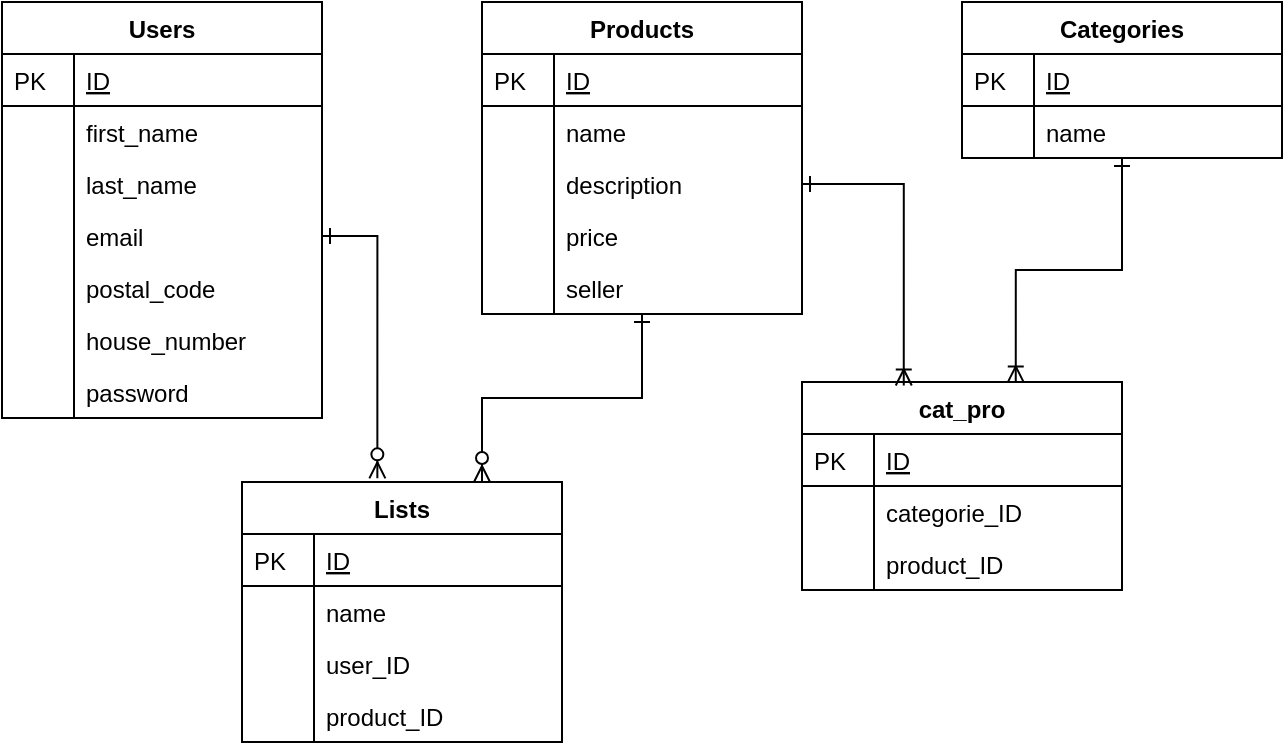 <mxfile version="13.0.1" type="device"><diagram id="C5RBs43oDa-KdzZeNtuy" name="Page-1"><mxGraphModel dx="1422" dy="762" grid="1" gridSize="10" guides="1" tooltips="1" connect="1" arrows="1" fold="1" page="1" pageScale="1" pageWidth="827" pageHeight="1169" math="0" shadow="0"><root><mxCell id="WIyWlLk6GJQsqaUBKTNV-0"/><mxCell id="WIyWlLk6GJQsqaUBKTNV-1" parent="WIyWlLk6GJQsqaUBKTNV-0"/><mxCell id="zkfFHV4jXpPFQw0GAbJ--51" value="Users" style="swimlane;fontStyle=1;childLayout=stackLayout;horizontal=1;startSize=26;horizontalStack=0;resizeParent=1;resizeLast=0;collapsible=1;marginBottom=0;rounded=0;shadow=0;strokeWidth=1;" parent="WIyWlLk6GJQsqaUBKTNV-1" vertex="1"><mxGeometry x="160" y="120" width="160" height="208" as="geometry"><mxRectangle x="20" y="80" width="160" height="26" as="alternateBounds"/></mxGeometry></mxCell><mxCell id="zkfFHV4jXpPFQw0GAbJ--52" value="ID" style="shape=partialRectangle;top=0;left=0;right=0;bottom=1;align=left;verticalAlign=top;fillColor=none;spacingLeft=40;spacingRight=4;overflow=hidden;rotatable=0;points=[[0,0.5],[1,0.5]];portConstraint=eastwest;dropTarget=0;rounded=0;shadow=0;strokeWidth=1;fontStyle=4" parent="zkfFHV4jXpPFQw0GAbJ--51" vertex="1"><mxGeometry y="26" width="160" height="26" as="geometry"/></mxCell><mxCell id="zkfFHV4jXpPFQw0GAbJ--53" value="PK" style="shape=partialRectangle;top=0;left=0;bottom=0;fillColor=none;align=left;verticalAlign=top;spacingLeft=4;spacingRight=4;overflow=hidden;rotatable=0;points=[];portConstraint=eastwest;part=1;" parent="zkfFHV4jXpPFQw0GAbJ--52" vertex="1" connectable="0"><mxGeometry width="36" height="26" as="geometry"/></mxCell><mxCell id="zkfFHV4jXpPFQw0GAbJ--54" value="first_name" style="shape=partialRectangle;top=0;left=0;right=0;bottom=0;align=left;verticalAlign=top;fillColor=none;spacingLeft=40;spacingRight=4;overflow=hidden;rotatable=0;points=[[0,0.5],[1,0.5]];portConstraint=eastwest;dropTarget=0;rounded=0;shadow=0;strokeWidth=1;" parent="zkfFHV4jXpPFQw0GAbJ--51" vertex="1"><mxGeometry y="52" width="160" height="26" as="geometry"/></mxCell><mxCell id="zkfFHV4jXpPFQw0GAbJ--55" value="" style="shape=partialRectangle;top=0;left=0;bottom=0;fillColor=none;align=left;verticalAlign=top;spacingLeft=4;spacingRight=4;overflow=hidden;rotatable=0;points=[];portConstraint=eastwest;part=1;" parent="zkfFHV4jXpPFQw0GAbJ--54" vertex="1" connectable="0"><mxGeometry width="36" height="26" as="geometry"/></mxCell><mxCell id="PImLi_-ARr-HvCByLq_J-0" value="last_name" style="shape=partialRectangle;top=0;left=0;right=0;bottom=0;align=left;verticalAlign=top;fillColor=none;spacingLeft=40;spacingRight=4;overflow=hidden;rotatable=0;points=[[0,0.5],[1,0.5]];portConstraint=eastwest;dropTarget=0;rounded=0;shadow=0;strokeWidth=1;" parent="zkfFHV4jXpPFQw0GAbJ--51" vertex="1"><mxGeometry y="78" width="160" height="26" as="geometry"/></mxCell><mxCell id="PImLi_-ARr-HvCByLq_J-1" value="" style="shape=partialRectangle;top=0;left=0;bottom=0;fillColor=none;align=left;verticalAlign=top;spacingLeft=4;spacingRight=4;overflow=hidden;rotatable=0;points=[];portConstraint=eastwest;part=1;" parent="PImLi_-ARr-HvCByLq_J-0" vertex="1" connectable="0"><mxGeometry width="36" height="26" as="geometry"/></mxCell><mxCell id="PImLi_-ARr-HvCByLq_J-2" value="email" style="shape=partialRectangle;top=0;left=0;right=0;bottom=0;align=left;verticalAlign=top;fillColor=none;spacingLeft=40;spacingRight=4;overflow=hidden;rotatable=0;points=[[0,0.5],[1,0.5]];portConstraint=eastwest;dropTarget=0;rounded=0;shadow=0;strokeWidth=1;" parent="zkfFHV4jXpPFQw0GAbJ--51" vertex="1"><mxGeometry y="104" width="160" height="26" as="geometry"/></mxCell><mxCell id="PImLi_-ARr-HvCByLq_J-3" value="" style="shape=partialRectangle;top=0;left=0;bottom=0;fillColor=none;align=left;verticalAlign=top;spacingLeft=4;spacingRight=4;overflow=hidden;rotatable=0;points=[];portConstraint=eastwest;part=1;" parent="PImLi_-ARr-HvCByLq_J-2" vertex="1" connectable="0"><mxGeometry width="36" height="26" as="geometry"/></mxCell><mxCell id="PImLi_-ARr-HvCByLq_J-4" value="postal_code" style="shape=partialRectangle;top=0;left=0;right=0;bottom=0;align=left;verticalAlign=top;fillColor=none;spacingLeft=40;spacingRight=4;overflow=hidden;rotatable=0;points=[[0,0.5],[1,0.5]];portConstraint=eastwest;dropTarget=0;rounded=0;shadow=0;strokeWidth=1;" parent="zkfFHV4jXpPFQw0GAbJ--51" vertex="1"><mxGeometry y="130" width="160" height="26" as="geometry"/></mxCell><mxCell id="PImLi_-ARr-HvCByLq_J-5" value="" style="shape=partialRectangle;top=0;left=0;bottom=0;fillColor=none;align=left;verticalAlign=top;spacingLeft=4;spacingRight=4;overflow=hidden;rotatable=0;points=[];portConstraint=eastwest;part=1;" parent="PImLi_-ARr-HvCByLq_J-4" vertex="1" connectable="0"><mxGeometry width="36" height="26" as="geometry"/></mxCell><mxCell id="PImLi_-ARr-HvCByLq_J-10" value="house_number" style="shape=partialRectangle;top=0;left=0;right=0;bottom=0;align=left;verticalAlign=top;fillColor=none;spacingLeft=40;spacingRight=4;overflow=hidden;rotatable=0;points=[[0,0.5],[1,0.5]];portConstraint=eastwest;dropTarget=0;rounded=0;shadow=0;strokeWidth=1;" parent="zkfFHV4jXpPFQw0GAbJ--51" vertex="1"><mxGeometry y="156" width="160" height="26" as="geometry"/></mxCell><mxCell id="PImLi_-ARr-HvCByLq_J-11" value="" style="shape=partialRectangle;top=0;left=0;bottom=0;fillColor=none;align=left;verticalAlign=top;spacingLeft=4;spacingRight=4;overflow=hidden;rotatable=0;points=[];portConstraint=eastwest;part=1;" parent="PImLi_-ARr-HvCByLq_J-10" vertex="1" connectable="0"><mxGeometry width="36" height="26" as="geometry"/></mxCell><mxCell id="PImLi_-ARr-HvCByLq_J-6" value="password" style="shape=partialRectangle;top=0;left=0;right=0;bottom=0;align=left;verticalAlign=top;fillColor=none;spacingLeft=40;spacingRight=4;overflow=hidden;rotatable=0;points=[[0,0.5],[1,0.5]];portConstraint=eastwest;dropTarget=0;rounded=0;shadow=0;strokeWidth=1;" parent="zkfFHV4jXpPFQw0GAbJ--51" vertex="1"><mxGeometry y="182" width="160" height="26" as="geometry"/></mxCell><mxCell id="PImLi_-ARr-HvCByLq_J-7" value="" style="shape=partialRectangle;top=0;left=0;bottom=0;fillColor=none;align=left;verticalAlign=top;spacingLeft=4;spacingRight=4;overflow=hidden;rotatable=0;points=[];portConstraint=eastwest;part=1;" parent="PImLi_-ARr-HvCByLq_J-6" vertex="1" connectable="0"><mxGeometry width="36" height="26" as="geometry"/></mxCell><mxCell id="PImLi_-ARr-HvCByLq_J-65" style="edgeStyle=orthogonalEdgeStyle;rounded=0;orthogonalLoop=1;jettySize=auto;html=1;entryX=0.75;entryY=0;entryDx=0;entryDy=0;startArrow=ERone;startFill=0;endArrow=ERzeroToMany;endFill=1;" parent="WIyWlLk6GJQsqaUBKTNV-1" source="PImLi_-ARr-HvCByLq_J-12" target="PImLi_-ARr-HvCByLq_J-52" edge="1"><mxGeometry relative="1" as="geometry"/></mxCell><mxCell id="PImLi_-ARr-HvCByLq_J-12" value="Products" style="swimlane;fontStyle=1;childLayout=stackLayout;horizontal=1;startSize=26;horizontalStack=0;resizeParent=1;resizeLast=0;collapsible=1;marginBottom=0;rounded=0;shadow=0;strokeWidth=1;" parent="WIyWlLk6GJQsqaUBKTNV-1" vertex="1"><mxGeometry x="400" y="120" width="160" height="156" as="geometry"><mxRectangle x="20" y="80" width="160" height="26" as="alternateBounds"/></mxGeometry></mxCell><mxCell id="PImLi_-ARr-HvCByLq_J-13" value="ID" style="shape=partialRectangle;top=0;left=0;right=0;bottom=1;align=left;verticalAlign=top;fillColor=none;spacingLeft=40;spacingRight=4;overflow=hidden;rotatable=0;points=[[0,0.5],[1,0.5]];portConstraint=eastwest;dropTarget=0;rounded=0;shadow=0;strokeWidth=1;fontStyle=4" parent="PImLi_-ARr-HvCByLq_J-12" vertex="1"><mxGeometry y="26" width="160" height="26" as="geometry"/></mxCell><mxCell id="PImLi_-ARr-HvCByLq_J-14" value="PK" style="shape=partialRectangle;top=0;left=0;bottom=0;fillColor=none;align=left;verticalAlign=top;spacingLeft=4;spacingRight=4;overflow=hidden;rotatable=0;points=[];portConstraint=eastwest;part=1;" parent="PImLi_-ARr-HvCByLq_J-13" vertex="1" connectable="0"><mxGeometry width="36" height="26" as="geometry"/></mxCell><mxCell id="PImLi_-ARr-HvCByLq_J-15" value="name" style="shape=partialRectangle;top=0;left=0;right=0;bottom=0;align=left;verticalAlign=top;fillColor=none;spacingLeft=40;spacingRight=4;overflow=hidden;rotatable=0;points=[[0,0.5],[1,0.5]];portConstraint=eastwest;dropTarget=0;rounded=0;shadow=0;strokeWidth=1;" parent="PImLi_-ARr-HvCByLq_J-12" vertex="1"><mxGeometry y="52" width="160" height="26" as="geometry"/></mxCell><mxCell id="PImLi_-ARr-HvCByLq_J-16" value="" style="shape=partialRectangle;top=0;left=0;bottom=0;fillColor=none;align=left;verticalAlign=top;spacingLeft=4;spacingRight=4;overflow=hidden;rotatable=0;points=[];portConstraint=eastwest;part=1;" parent="PImLi_-ARr-HvCByLq_J-15" vertex="1" connectable="0"><mxGeometry width="36" height="26" as="geometry"/></mxCell><mxCell id="PImLi_-ARr-HvCByLq_J-17" value="description" style="shape=partialRectangle;top=0;left=0;right=0;bottom=0;align=left;verticalAlign=top;fillColor=none;spacingLeft=40;spacingRight=4;overflow=hidden;rotatable=0;points=[[0,0.5],[1,0.5]];portConstraint=eastwest;dropTarget=0;rounded=0;shadow=0;strokeWidth=1;" parent="PImLi_-ARr-HvCByLq_J-12" vertex="1"><mxGeometry y="78" width="160" height="26" as="geometry"/></mxCell><mxCell id="PImLi_-ARr-HvCByLq_J-18" value="" style="shape=partialRectangle;top=0;left=0;bottom=0;fillColor=none;align=left;verticalAlign=top;spacingLeft=4;spacingRight=4;overflow=hidden;rotatable=0;points=[];portConstraint=eastwest;part=1;" parent="PImLi_-ARr-HvCByLq_J-17" vertex="1" connectable="0"><mxGeometry width="36" height="26" as="geometry"/></mxCell><mxCell id="PImLi_-ARr-HvCByLq_J-19" value="price" style="shape=partialRectangle;top=0;left=0;right=0;bottom=0;align=left;verticalAlign=top;fillColor=none;spacingLeft=40;spacingRight=4;overflow=hidden;rotatable=0;points=[[0,0.5],[1,0.5]];portConstraint=eastwest;dropTarget=0;rounded=0;shadow=0;strokeWidth=1;" parent="PImLi_-ARr-HvCByLq_J-12" vertex="1"><mxGeometry y="104" width="160" height="26" as="geometry"/></mxCell><mxCell id="PImLi_-ARr-HvCByLq_J-20" value="" style="shape=partialRectangle;top=0;left=0;bottom=0;fillColor=none;align=left;verticalAlign=top;spacingLeft=4;spacingRight=4;overflow=hidden;rotatable=0;points=[];portConstraint=eastwest;part=1;" parent="PImLi_-ARr-HvCByLq_J-19" vertex="1" connectable="0"><mxGeometry width="36" height="26" as="geometry"/></mxCell><mxCell id="PImLi_-ARr-HvCByLq_J-21" value="seller" style="shape=partialRectangle;top=0;left=0;right=0;bottom=0;align=left;verticalAlign=top;fillColor=none;spacingLeft=40;spacingRight=4;overflow=hidden;rotatable=0;points=[[0,0.5],[1,0.5]];portConstraint=eastwest;dropTarget=0;rounded=0;shadow=0;strokeWidth=1;" parent="PImLi_-ARr-HvCByLq_J-12" vertex="1"><mxGeometry y="130" width="160" height="26" as="geometry"/></mxCell><mxCell id="PImLi_-ARr-HvCByLq_J-22" value="" style="shape=partialRectangle;top=0;left=0;bottom=0;fillColor=none;align=left;verticalAlign=top;spacingLeft=4;spacingRight=4;overflow=hidden;rotatable=0;points=[];portConstraint=eastwest;part=1;" parent="PImLi_-ARr-HvCByLq_J-21" vertex="1" connectable="0"><mxGeometry width="36" height="26" as="geometry"/></mxCell><mxCell id="PImLi_-ARr-HvCByLq_J-51" style="edgeStyle=orthogonalEdgeStyle;rounded=0;orthogonalLoop=1;jettySize=auto;html=1;entryX=0.668;entryY=0.002;entryDx=0;entryDy=0;entryPerimeter=0;startArrow=ERone;startFill=0;endArrow=ERoneToMany;endFill=0;" parent="WIyWlLk6GJQsqaUBKTNV-1" source="PImLi_-ARr-HvCByLq_J-27" target="PImLi_-ARr-HvCByLq_J-38" edge="1"><mxGeometry relative="1" as="geometry"/></mxCell><mxCell id="PImLi_-ARr-HvCByLq_J-27" value="Categories" style="swimlane;fontStyle=1;childLayout=stackLayout;horizontal=1;startSize=26;horizontalStack=0;resizeParent=1;resizeLast=0;collapsible=1;marginBottom=0;rounded=0;shadow=0;strokeWidth=1;" parent="WIyWlLk6GJQsqaUBKTNV-1" vertex="1"><mxGeometry x="640" y="120" width="160" height="78" as="geometry"><mxRectangle x="20" y="80" width="160" height="26" as="alternateBounds"/></mxGeometry></mxCell><mxCell id="PImLi_-ARr-HvCByLq_J-28" value="ID" style="shape=partialRectangle;top=0;left=0;right=0;bottom=1;align=left;verticalAlign=top;fillColor=none;spacingLeft=40;spacingRight=4;overflow=hidden;rotatable=0;points=[[0,0.5],[1,0.5]];portConstraint=eastwest;dropTarget=0;rounded=0;shadow=0;strokeWidth=1;fontStyle=4" parent="PImLi_-ARr-HvCByLq_J-27" vertex="1"><mxGeometry y="26" width="160" height="26" as="geometry"/></mxCell><mxCell id="PImLi_-ARr-HvCByLq_J-29" value="PK" style="shape=partialRectangle;top=0;left=0;bottom=0;fillColor=none;align=left;verticalAlign=top;spacingLeft=4;spacingRight=4;overflow=hidden;rotatable=0;points=[];portConstraint=eastwest;part=1;" parent="PImLi_-ARr-HvCByLq_J-28" vertex="1" connectable="0"><mxGeometry width="36" height="26" as="geometry"/></mxCell><mxCell id="PImLi_-ARr-HvCByLq_J-30" value="name" style="shape=partialRectangle;top=0;left=0;right=0;bottom=0;align=left;verticalAlign=top;fillColor=none;spacingLeft=40;spacingRight=4;overflow=hidden;rotatable=0;points=[[0,0.5],[1,0.5]];portConstraint=eastwest;dropTarget=0;rounded=0;shadow=0;strokeWidth=1;" parent="PImLi_-ARr-HvCByLq_J-27" vertex="1"><mxGeometry y="52" width="160" height="26" as="geometry"/></mxCell><mxCell id="PImLi_-ARr-HvCByLq_J-31" value="" style="shape=partialRectangle;top=0;left=0;bottom=0;fillColor=none;align=left;verticalAlign=top;spacingLeft=4;spacingRight=4;overflow=hidden;rotatable=0;points=[];portConstraint=eastwest;part=1;" parent="PImLi_-ARr-HvCByLq_J-30" vertex="1" connectable="0"><mxGeometry width="36" height="26" as="geometry"/></mxCell><mxCell id="PImLi_-ARr-HvCByLq_J-38" value="cat_pro" style="swimlane;fontStyle=1;childLayout=stackLayout;horizontal=1;startSize=26;horizontalStack=0;resizeParent=1;resizeLast=0;collapsible=1;marginBottom=0;rounded=0;shadow=0;strokeWidth=1;" parent="WIyWlLk6GJQsqaUBKTNV-1" vertex="1"><mxGeometry x="560" y="310" width="160" height="104" as="geometry"><mxRectangle x="20" y="80" width="160" height="26" as="alternateBounds"/></mxGeometry></mxCell><mxCell id="PImLi_-ARr-HvCByLq_J-39" value="ID" style="shape=partialRectangle;top=0;left=0;right=0;bottom=1;align=left;verticalAlign=top;fillColor=none;spacingLeft=40;spacingRight=4;overflow=hidden;rotatable=0;points=[[0,0.5],[1,0.5]];portConstraint=eastwest;dropTarget=0;rounded=0;shadow=0;strokeWidth=1;fontStyle=4" parent="PImLi_-ARr-HvCByLq_J-38" vertex="1"><mxGeometry y="26" width="160" height="26" as="geometry"/></mxCell><mxCell id="PImLi_-ARr-HvCByLq_J-40" value="PK" style="shape=partialRectangle;top=0;left=0;bottom=0;fillColor=none;align=left;verticalAlign=top;spacingLeft=4;spacingRight=4;overflow=hidden;rotatable=0;points=[];portConstraint=eastwest;part=1;" parent="PImLi_-ARr-HvCByLq_J-39" vertex="1" connectable="0"><mxGeometry width="36" height="26" as="geometry"/></mxCell><mxCell id="PImLi_-ARr-HvCByLq_J-41" value="categorie_ID" style="shape=partialRectangle;top=0;left=0;right=0;bottom=0;align=left;verticalAlign=top;fillColor=none;spacingLeft=40;spacingRight=4;overflow=hidden;rotatable=0;points=[[0,0.5],[1,0.5]];portConstraint=eastwest;dropTarget=0;rounded=0;shadow=0;strokeWidth=1;" parent="PImLi_-ARr-HvCByLq_J-38" vertex="1"><mxGeometry y="52" width="160" height="26" as="geometry"/></mxCell><mxCell id="PImLi_-ARr-HvCByLq_J-42" value="" style="shape=partialRectangle;top=0;left=0;bottom=0;fillColor=none;align=left;verticalAlign=top;spacingLeft=4;spacingRight=4;overflow=hidden;rotatable=0;points=[];portConstraint=eastwest;part=1;" parent="PImLi_-ARr-HvCByLq_J-41" vertex="1" connectable="0"><mxGeometry width="36" height="26" as="geometry"/></mxCell><mxCell id="PImLi_-ARr-HvCByLq_J-43" value="product_ID" style="shape=partialRectangle;top=0;left=0;right=0;bottom=0;align=left;verticalAlign=top;fillColor=none;spacingLeft=40;spacingRight=4;overflow=hidden;rotatable=0;points=[[0,0.5],[1,0.5]];portConstraint=eastwest;dropTarget=0;rounded=0;shadow=0;strokeWidth=1;" parent="PImLi_-ARr-HvCByLq_J-38" vertex="1"><mxGeometry y="78" width="160" height="26" as="geometry"/></mxCell><mxCell id="PImLi_-ARr-HvCByLq_J-44" value="" style="shape=partialRectangle;top=0;left=0;bottom=0;fillColor=none;align=left;verticalAlign=top;spacingLeft=4;spacingRight=4;overflow=hidden;rotatable=0;points=[];portConstraint=eastwest;part=1;" parent="PImLi_-ARr-HvCByLq_J-43" vertex="1" connectable="0"><mxGeometry width="36" height="26" as="geometry"/></mxCell><mxCell id="PImLi_-ARr-HvCByLq_J-50" style="edgeStyle=orthogonalEdgeStyle;rounded=0;orthogonalLoop=1;jettySize=auto;html=1;exitX=1;exitY=0.5;exitDx=0;exitDy=0;entryX=0.318;entryY=0.017;entryDx=0;entryDy=0;entryPerimeter=0;startArrow=ERone;startFill=0;endArrow=ERoneToMany;endFill=0;" parent="WIyWlLk6GJQsqaUBKTNV-1" source="PImLi_-ARr-HvCByLq_J-17" target="PImLi_-ARr-HvCByLq_J-38" edge="1"><mxGeometry relative="1" as="geometry"/></mxCell><mxCell id="PImLi_-ARr-HvCByLq_J-52" value="Lists" style="swimlane;fontStyle=1;childLayout=stackLayout;horizontal=1;startSize=26;horizontalStack=0;resizeParent=1;resizeLast=0;collapsible=1;marginBottom=0;rounded=0;shadow=0;strokeWidth=1;" parent="WIyWlLk6GJQsqaUBKTNV-1" vertex="1"><mxGeometry x="280" y="360" width="160" height="130" as="geometry"><mxRectangle x="20" y="80" width="160" height="26" as="alternateBounds"/></mxGeometry></mxCell><mxCell id="PImLi_-ARr-HvCByLq_J-53" value="ID" style="shape=partialRectangle;top=0;left=0;right=0;bottom=1;align=left;verticalAlign=top;fillColor=none;spacingLeft=40;spacingRight=4;overflow=hidden;rotatable=0;points=[[0,0.5],[1,0.5]];portConstraint=eastwest;dropTarget=0;rounded=0;shadow=0;strokeWidth=1;fontStyle=4" parent="PImLi_-ARr-HvCByLq_J-52" vertex="1"><mxGeometry y="26" width="160" height="26" as="geometry"/></mxCell><mxCell id="PImLi_-ARr-HvCByLq_J-54" value="PK" style="shape=partialRectangle;top=0;left=0;bottom=0;fillColor=none;align=left;verticalAlign=top;spacingLeft=4;spacingRight=4;overflow=hidden;rotatable=0;points=[];portConstraint=eastwest;part=1;" parent="PImLi_-ARr-HvCByLq_J-53" vertex="1" connectable="0"><mxGeometry width="36" height="26" as="geometry"/></mxCell><mxCell id="PImLi_-ARr-HvCByLq_J-55" value="name" style="shape=partialRectangle;top=0;left=0;right=0;bottom=0;align=left;verticalAlign=top;fillColor=none;spacingLeft=40;spacingRight=4;overflow=hidden;rotatable=0;points=[[0,0.5],[1,0.5]];portConstraint=eastwest;dropTarget=0;rounded=0;shadow=0;strokeWidth=1;" parent="PImLi_-ARr-HvCByLq_J-52" vertex="1"><mxGeometry y="52" width="160" height="26" as="geometry"/></mxCell><mxCell id="PImLi_-ARr-HvCByLq_J-56" value="" style="shape=partialRectangle;top=0;left=0;bottom=0;fillColor=none;align=left;verticalAlign=top;spacingLeft=4;spacingRight=4;overflow=hidden;rotatable=0;points=[];portConstraint=eastwest;part=1;" parent="PImLi_-ARr-HvCByLq_J-55" vertex="1" connectable="0"><mxGeometry width="36" height="26" as="geometry"/></mxCell><mxCell id="PImLi_-ARr-HvCByLq_J-57" value="user_ID" style="shape=partialRectangle;top=0;left=0;right=0;bottom=0;align=left;verticalAlign=top;fillColor=none;spacingLeft=40;spacingRight=4;overflow=hidden;rotatable=0;points=[[0,0.5],[1,0.5]];portConstraint=eastwest;dropTarget=0;rounded=0;shadow=0;strokeWidth=1;" parent="PImLi_-ARr-HvCByLq_J-52" vertex="1"><mxGeometry y="78" width="160" height="26" as="geometry"/></mxCell><mxCell id="PImLi_-ARr-HvCByLq_J-58" value="" style="shape=partialRectangle;top=0;left=0;bottom=0;fillColor=none;align=left;verticalAlign=top;spacingLeft=4;spacingRight=4;overflow=hidden;rotatable=0;points=[];portConstraint=eastwest;part=1;" parent="PImLi_-ARr-HvCByLq_J-57" vertex="1" connectable="0"><mxGeometry width="36" height="26" as="geometry"/></mxCell><mxCell id="PImLi_-ARr-HvCByLq_J-59" value="product_ID" style="shape=partialRectangle;top=0;left=0;right=0;bottom=0;align=left;verticalAlign=top;fillColor=none;spacingLeft=40;spacingRight=4;overflow=hidden;rotatable=0;points=[[0,0.5],[1,0.5]];portConstraint=eastwest;dropTarget=0;rounded=0;shadow=0;strokeWidth=1;" parent="PImLi_-ARr-HvCByLq_J-52" vertex="1"><mxGeometry y="104" width="160" height="26" as="geometry"/></mxCell><mxCell id="PImLi_-ARr-HvCByLq_J-60" value="" style="shape=partialRectangle;top=0;left=0;bottom=0;fillColor=none;align=left;verticalAlign=top;spacingLeft=4;spacingRight=4;overflow=hidden;rotatable=0;points=[];portConstraint=eastwest;part=1;" parent="PImLi_-ARr-HvCByLq_J-59" vertex="1" connectable="0"><mxGeometry width="36" height="26" as="geometry"/></mxCell><mxCell id="PImLi_-ARr-HvCByLq_J-66" style="edgeStyle=orthogonalEdgeStyle;rounded=0;orthogonalLoop=1;jettySize=auto;html=1;exitX=1;exitY=0.5;exitDx=0;exitDy=0;entryX=0.423;entryY=-0.014;entryDx=0;entryDy=0;entryPerimeter=0;startArrow=ERone;startFill=0;endArrow=ERzeroToMany;endFill=1;" parent="WIyWlLk6GJQsqaUBKTNV-1" source="PImLi_-ARr-HvCByLq_J-2" target="PImLi_-ARr-HvCByLq_J-52" edge="1"><mxGeometry relative="1" as="geometry"/></mxCell></root></mxGraphModel></diagram></mxfile>